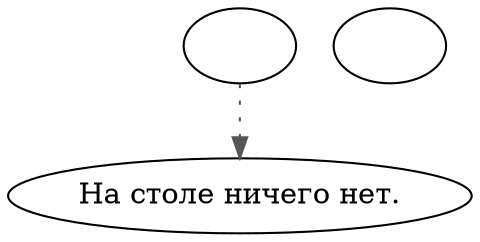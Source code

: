 digraph desk {
  "start" [style=filled       fillcolor="#FFFFFF"       color="#000000"]
  "start" -> "do_stuff" [style=dotted color="#555555"]
  "start" [label=""]
  "do_stuff" [style=filled       fillcolor="#FFFFFF"       color="#000000"]
  "do_stuff" [label="На столе ничего нет."]
  "deskend" [style=filled       fillcolor="#FFFFFF"       color="#000000"]
  "deskend" [label=""]
}